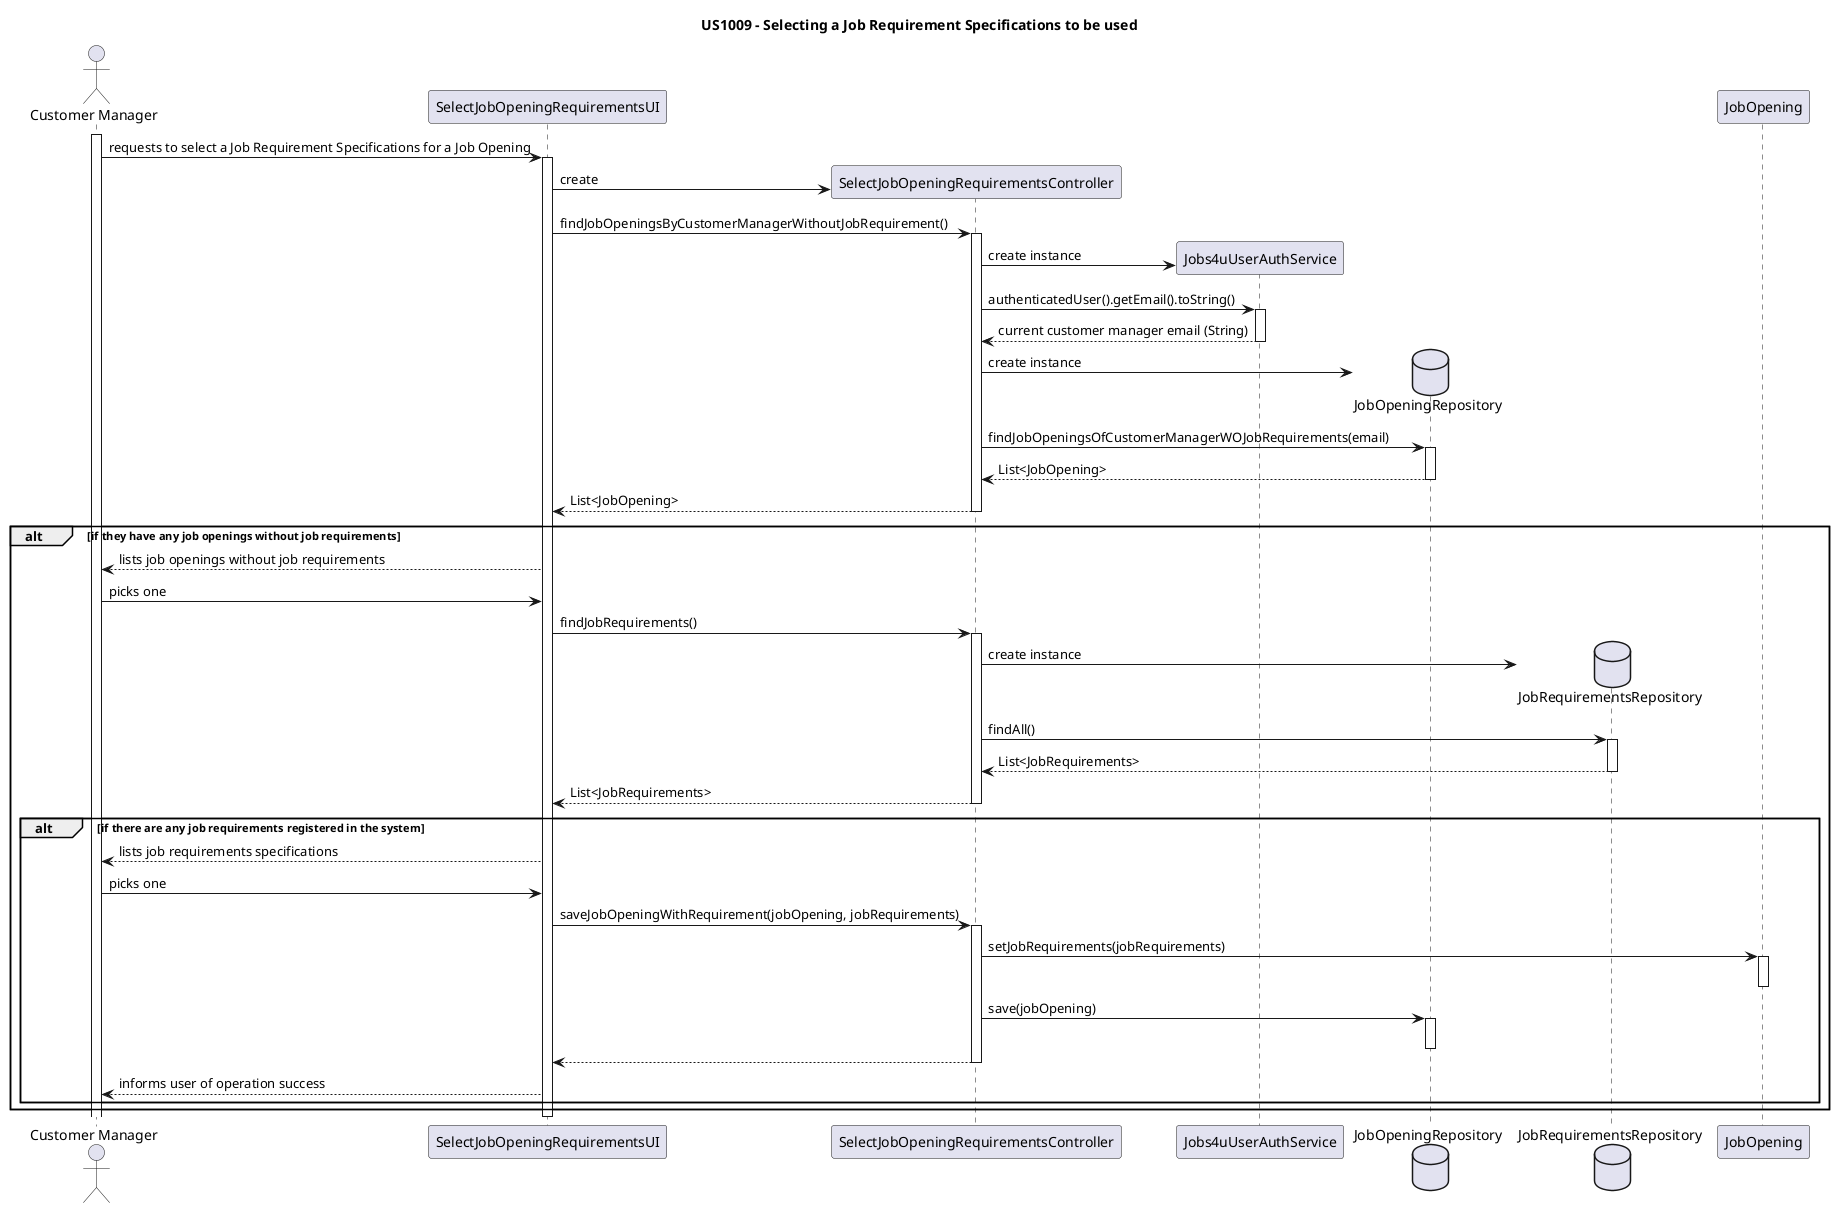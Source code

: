 @startuml

actor "Customer Manager" as customermanager
participant "SelectJobOpeningRequirementsUI" as UI
participant "SelectJobOpeningRequirementsController" as CTRL
participant Jobs4uUserAuthService as Service
database JobOpeningRepository as JobOpeningRepository
database JobRequirementsRepository as RequirementsRepository
participant JobOpening as JobOpening

title US1009 - Selecting a Job Requirement Specifications to be used

activate customermanager

customermanager -> UI : requests to select a Job Requirement Specifications for a Job Opening
activate UI

UI -> CTRL**: create
UI -> CTRL: findJobOpeningsByCustomerManagerWithoutJobRequirement()
activate CTRL

CTRL -> Service** : create instance

CTRL -> Service : authenticatedUser().getEmail().toString()
activate Service
Service --> CTRL : current customer manager email (String)
deactivate Service

CTRL -> JobOpeningRepository**: create instance
CTRL -> JobOpeningRepository: findJobOpeningsOfCustomerManagerWOJobRequirements(email)
activate JobOpeningRepository
JobOpeningRepository --> CTRL : List<JobOpening>
deactivate JobOpeningRepository
CTRL --> UI : List<JobOpening>
deactivate CTRL


alt if they have any job openings without job requirements

UI --> customermanager : lists job openings without job requirements
customermanager -> UI : picks one

UI -> CTRL: findJobRequirements()
activate CTRL

CTRL -> RequirementsRepository**: create instance
CTRL -> RequirementsRepository: findAll()
activate RequirementsRepository
RequirementsRepository --> CTRL : List<JobRequirements>
deactivate RequirementsRepository
CTRL --> UI : List<JobRequirements>
deactivate CTRL

alt if there are any job requirements registered in the system

UI --> customermanager : lists job requirements specifications

customermanager -> UI : picks one

UI -> CTRL :saveJobOpeningWithRequirement(jobOpening, jobRequirements)
activate CTRL

CTRL -> JobOpening : setJobRequirements(jobRequirements)
activate JobOpening
deactivate JobOpening

CTRL -> JobOpeningRepository : save(jobOpening)
activate JobOpeningRepository
deactivate JobOpeningRepository

CTRL --> UI
deactivate CTRL

UI --> customermanager : informs user of operation success

end if

end if
deactivate UI



@enduml




